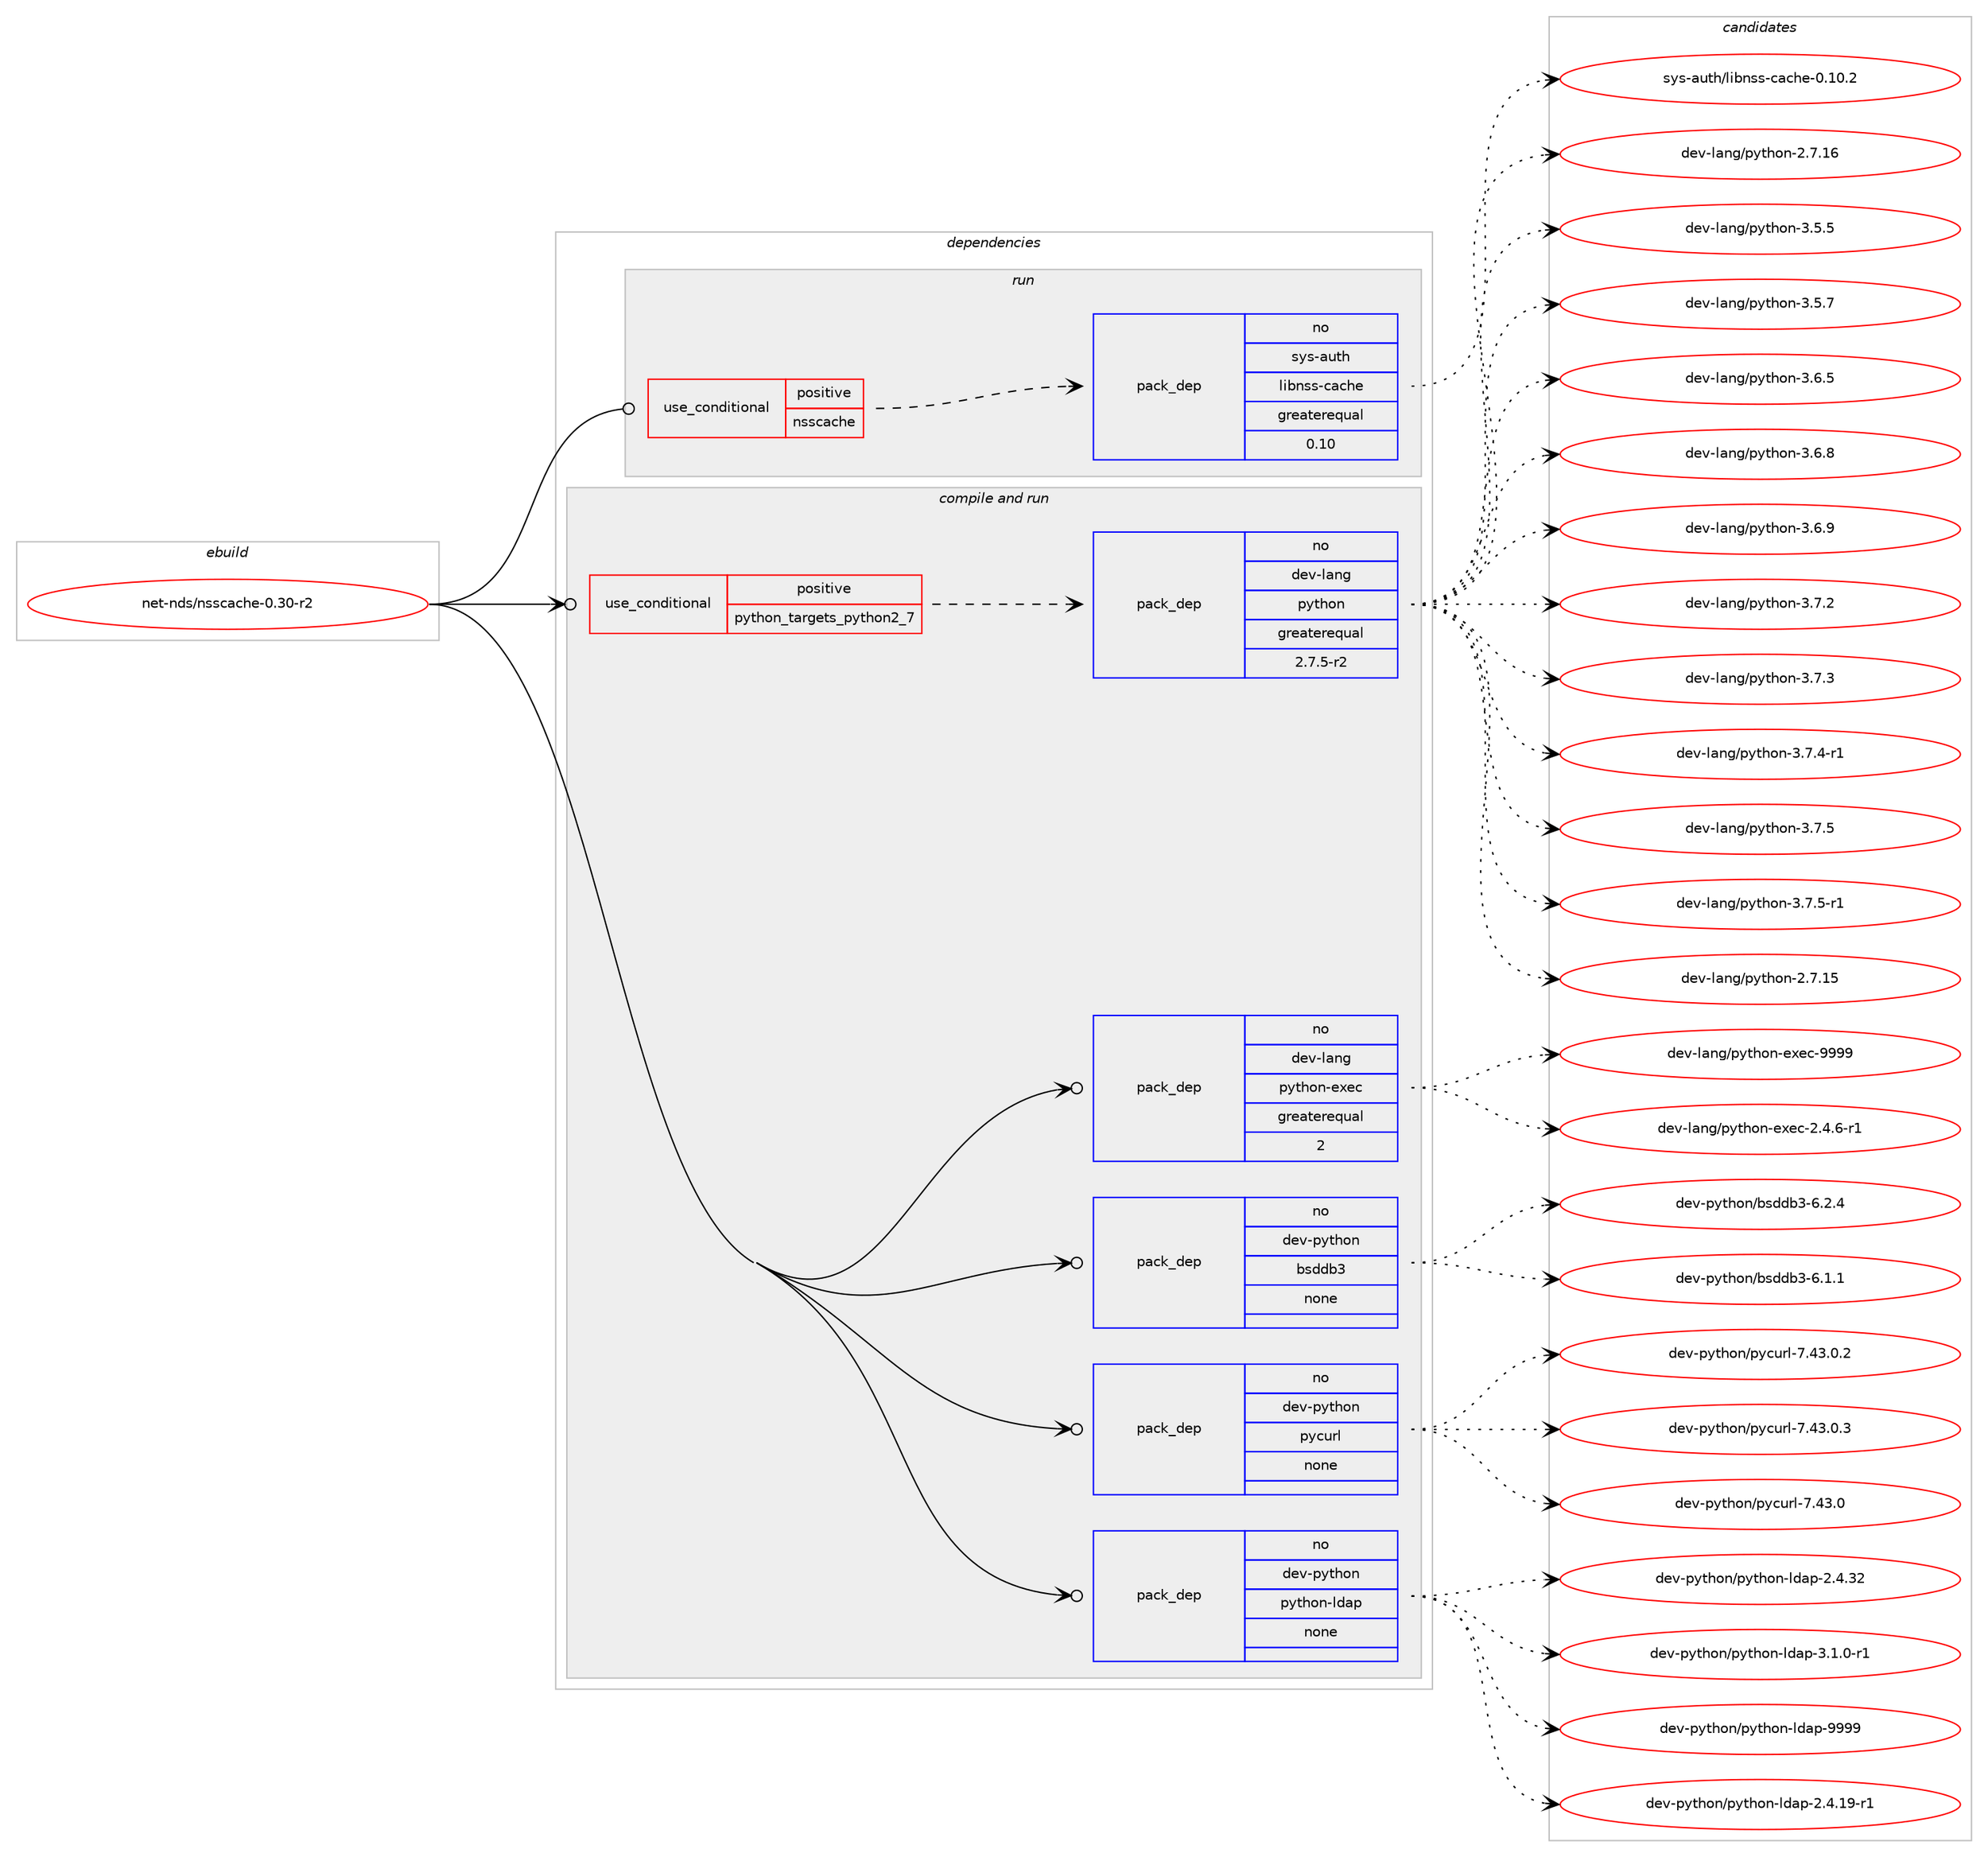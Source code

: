 digraph prolog {

# *************
# Graph options
# *************

newrank=true;
concentrate=true;
compound=true;
graph [rankdir=LR,fontname=Helvetica,fontsize=10,ranksep=1.5];#, ranksep=2.5, nodesep=0.2];
edge  [arrowhead=vee];
node  [fontname=Helvetica,fontsize=10];

# **********
# The ebuild
# **********

subgraph cluster_leftcol {
color=gray;
rank=same;
label=<<i>ebuild</i>>;
id [label="net-nds/nsscache-0.30-r2", color=red, width=4, href="../net-nds/nsscache-0.30-r2.svg"];
}

# ****************
# The dependencies
# ****************

subgraph cluster_midcol {
color=gray;
label=<<i>dependencies</i>>;
subgraph cluster_compile {
fillcolor="#eeeeee";
style=filled;
label=<<i>compile</i>>;
}
subgraph cluster_compileandrun {
fillcolor="#eeeeee";
style=filled;
label=<<i>compile and run</i>>;
subgraph cond204451 {
dependency838635 [label=<<TABLE BORDER="0" CELLBORDER="1" CELLSPACING="0" CELLPADDING="4"><TR><TD ROWSPAN="3" CELLPADDING="10">use_conditional</TD></TR><TR><TD>positive</TD></TR><TR><TD>python_targets_python2_7</TD></TR></TABLE>>, shape=none, color=red];
subgraph pack619400 {
dependency838636 [label=<<TABLE BORDER="0" CELLBORDER="1" CELLSPACING="0" CELLPADDING="4" WIDTH="220"><TR><TD ROWSPAN="6" CELLPADDING="30">pack_dep</TD></TR><TR><TD WIDTH="110">no</TD></TR><TR><TD>dev-lang</TD></TR><TR><TD>python</TD></TR><TR><TD>greaterequal</TD></TR><TR><TD>2.7.5-r2</TD></TR></TABLE>>, shape=none, color=blue];
}
dependency838635:e -> dependency838636:w [weight=20,style="dashed",arrowhead="vee"];
}
id:e -> dependency838635:w [weight=20,style="solid",arrowhead="odotvee"];
subgraph pack619401 {
dependency838637 [label=<<TABLE BORDER="0" CELLBORDER="1" CELLSPACING="0" CELLPADDING="4" WIDTH="220"><TR><TD ROWSPAN="6" CELLPADDING="30">pack_dep</TD></TR><TR><TD WIDTH="110">no</TD></TR><TR><TD>dev-lang</TD></TR><TR><TD>python-exec</TD></TR><TR><TD>greaterequal</TD></TR><TR><TD>2</TD></TR></TABLE>>, shape=none, color=blue];
}
id:e -> dependency838637:w [weight=20,style="solid",arrowhead="odotvee"];
subgraph pack619402 {
dependency838638 [label=<<TABLE BORDER="0" CELLBORDER="1" CELLSPACING="0" CELLPADDING="4" WIDTH="220"><TR><TD ROWSPAN="6" CELLPADDING="30">pack_dep</TD></TR><TR><TD WIDTH="110">no</TD></TR><TR><TD>dev-python</TD></TR><TR><TD>bsddb3</TD></TR><TR><TD>none</TD></TR><TR><TD></TD></TR></TABLE>>, shape=none, color=blue];
}
id:e -> dependency838638:w [weight=20,style="solid",arrowhead="odotvee"];
subgraph pack619403 {
dependency838639 [label=<<TABLE BORDER="0" CELLBORDER="1" CELLSPACING="0" CELLPADDING="4" WIDTH="220"><TR><TD ROWSPAN="6" CELLPADDING="30">pack_dep</TD></TR><TR><TD WIDTH="110">no</TD></TR><TR><TD>dev-python</TD></TR><TR><TD>pycurl</TD></TR><TR><TD>none</TD></TR><TR><TD></TD></TR></TABLE>>, shape=none, color=blue];
}
id:e -> dependency838639:w [weight=20,style="solid",arrowhead="odotvee"];
subgraph pack619404 {
dependency838640 [label=<<TABLE BORDER="0" CELLBORDER="1" CELLSPACING="0" CELLPADDING="4" WIDTH="220"><TR><TD ROWSPAN="6" CELLPADDING="30">pack_dep</TD></TR><TR><TD WIDTH="110">no</TD></TR><TR><TD>dev-python</TD></TR><TR><TD>python-ldap</TD></TR><TR><TD>none</TD></TR><TR><TD></TD></TR></TABLE>>, shape=none, color=blue];
}
id:e -> dependency838640:w [weight=20,style="solid",arrowhead="odotvee"];
}
subgraph cluster_run {
fillcolor="#eeeeee";
style=filled;
label=<<i>run</i>>;
subgraph cond204452 {
dependency838641 [label=<<TABLE BORDER="0" CELLBORDER="1" CELLSPACING="0" CELLPADDING="4"><TR><TD ROWSPAN="3" CELLPADDING="10">use_conditional</TD></TR><TR><TD>positive</TD></TR><TR><TD>nsscache</TD></TR></TABLE>>, shape=none, color=red];
subgraph pack619405 {
dependency838642 [label=<<TABLE BORDER="0" CELLBORDER="1" CELLSPACING="0" CELLPADDING="4" WIDTH="220"><TR><TD ROWSPAN="6" CELLPADDING="30">pack_dep</TD></TR><TR><TD WIDTH="110">no</TD></TR><TR><TD>sys-auth</TD></TR><TR><TD>libnss-cache</TD></TR><TR><TD>greaterequal</TD></TR><TR><TD>0.10</TD></TR></TABLE>>, shape=none, color=blue];
}
dependency838641:e -> dependency838642:w [weight=20,style="dashed",arrowhead="vee"];
}
id:e -> dependency838641:w [weight=20,style="solid",arrowhead="odot"];
}
}

# **************
# The candidates
# **************

subgraph cluster_choices {
rank=same;
color=gray;
label=<<i>candidates</i>>;

subgraph choice619400 {
color=black;
nodesep=1;
choice10010111845108971101034711212111610411111045504655464953 [label="dev-lang/python-2.7.15", color=red, width=4,href="../dev-lang/python-2.7.15.svg"];
choice10010111845108971101034711212111610411111045504655464954 [label="dev-lang/python-2.7.16", color=red, width=4,href="../dev-lang/python-2.7.16.svg"];
choice100101118451089711010347112121116104111110455146534653 [label="dev-lang/python-3.5.5", color=red, width=4,href="../dev-lang/python-3.5.5.svg"];
choice100101118451089711010347112121116104111110455146534655 [label="dev-lang/python-3.5.7", color=red, width=4,href="../dev-lang/python-3.5.7.svg"];
choice100101118451089711010347112121116104111110455146544653 [label="dev-lang/python-3.6.5", color=red, width=4,href="../dev-lang/python-3.6.5.svg"];
choice100101118451089711010347112121116104111110455146544656 [label="dev-lang/python-3.6.8", color=red, width=4,href="../dev-lang/python-3.6.8.svg"];
choice100101118451089711010347112121116104111110455146544657 [label="dev-lang/python-3.6.9", color=red, width=4,href="../dev-lang/python-3.6.9.svg"];
choice100101118451089711010347112121116104111110455146554650 [label="dev-lang/python-3.7.2", color=red, width=4,href="../dev-lang/python-3.7.2.svg"];
choice100101118451089711010347112121116104111110455146554651 [label="dev-lang/python-3.7.3", color=red, width=4,href="../dev-lang/python-3.7.3.svg"];
choice1001011184510897110103471121211161041111104551465546524511449 [label="dev-lang/python-3.7.4-r1", color=red, width=4,href="../dev-lang/python-3.7.4-r1.svg"];
choice100101118451089711010347112121116104111110455146554653 [label="dev-lang/python-3.7.5", color=red, width=4,href="../dev-lang/python-3.7.5.svg"];
choice1001011184510897110103471121211161041111104551465546534511449 [label="dev-lang/python-3.7.5-r1", color=red, width=4,href="../dev-lang/python-3.7.5-r1.svg"];
dependency838636:e -> choice10010111845108971101034711212111610411111045504655464953:w [style=dotted,weight="100"];
dependency838636:e -> choice10010111845108971101034711212111610411111045504655464954:w [style=dotted,weight="100"];
dependency838636:e -> choice100101118451089711010347112121116104111110455146534653:w [style=dotted,weight="100"];
dependency838636:e -> choice100101118451089711010347112121116104111110455146534655:w [style=dotted,weight="100"];
dependency838636:e -> choice100101118451089711010347112121116104111110455146544653:w [style=dotted,weight="100"];
dependency838636:e -> choice100101118451089711010347112121116104111110455146544656:w [style=dotted,weight="100"];
dependency838636:e -> choice100101118451089711010347112121116104111110455146544657:w [style=dotted,weight="100"];
dependency838636:e -> choice100101118451089711010347112121116104111110455146554650:w [style=dotted,weight="100"];
dependency838636:e -> choice100101118451089711010347112121116104111110455146554651:w [style=dotted,weight="100"];
dependency838636:e -> choice1001011184510897110103471121211161041111104551465546524511449:w [style=dotted,weight="100"];
dependency838636:e -> choice100101118451089711010347112121116104111110455146554653:w [style=dotted,weight="100"];
dependency838636:e -> choice1001011184510897110103471121211161041111104551465546534511449:w [style=dotted,weight="100"];
}
subgraph choice619401 {
color=black;
nodesep=1;
choice10010111845108971101034711212111610411111045101120101994550465246544511449 [label="dev-lang/python-exec-2.4.6-r1", color=red, width=4,href="../dev-lang/python-exec-2.4.6-r1.svg"];
choice10010111845108971101034711212111610411111045101120101994557575757 [label="dev-lang/python-exec-9999", color=red, width=4,href="../dev-lang/python-exec-9999.svg"];
dependency838637:e -> choice10010111845108971101034711212111610411111045101120101994550465246544511449:w [style=dotted,weight="100"];
dependency838637:e -> choice10010111845108971101034711212111610411111045101120101994557575757:w [style=dotted,weight="100"];
}
subgraph choice619402 {
color=black;
nodesep=1;
choice1001011184511212111610411111047981151001009851455446494649 [label="dev-python/bsddb3-6.1.1", color=red, width=4,href="../dev-python/bsddb3-6.1.1.svg"];
choice1001011184511212111610411111047981151001009851455446504652 [label="dev-python/bsddb3-6.2.4", color=red, width=4,href="../dev-python/bsddb3-6.2.4.svg"];
dependency838638:e -> choice1001011184511212111610411111047981151001009851455446494649:w [style=dotted,weight="100"];
dependency838638:e -> choice1001011184511212111610411111047981151001009851455446504652:w [style=dotted,weight="100"];
}
subgraph choice619403 {
color=black;
nodesep=1;
choice10010111845112121116104111110471121219911711410845554652514648 [label="dev-python/pycurl-7.43.0", color=red, width=4,href="../dev-python/pycurl-7.43.0.svg"];
choice100101118451121211161041111104711212199117114108455546525146484650 [label="dev-python/pycurl-7.43.0.2", color=red, width=4,href="../dev-python/pycurl-7.43.0.2.svg"];
choice100101118451121211161041111104711212199117114108455546525146484651 [label="dev-python/pycurl-7.43.0.3", color=red, width=4,href="../dev-python/pycurl-7.43.0.3.svg"];
dependency838639:e -> choice10010111845112121116104111110471121219911711410845554652514648:w [style=dotted,weight="100"];
dependency838639:e -> choice100101118451121211161041111104711212199117114108455546525146484650:w [style=dotted,weight="100"];
dependency838639:e -> choice100101118451121211161041111104711212199117114108455546525146484651:w [style=dotted,weight="100"];
}
subgraph choice619404 {
color=black;
nodesep=1;
choice10010111845112121116104111110471121211161041111104510810097112455046524649574511449 [label="dev-python/python-ldap-2.4.19-r1", color=red, width=4,href="../dev-python/python-ldap-2.4.19-r1.svg"];
choice1001011184511212111610411111047112121116104111110451081009711245504652465150 [label="dev-python/python-ldap-2.4.32", color=red, width=4,href="../dev-python/python-ldap-2.4.32.svg"];
choice100101118451121211161041111104711212111610411111045108100971124551464946484511449 [label="dev-python/python-ldap-3.1.0-r1", color=red, width=4,href="../dev-python/python-ldap-3.1.0-r1.svg"];
choice100101118451121211161041111104711212111610411111045108100971124557575757 [label="dev-python/python-ldap-9999", color=red, width=4,href="../dev-python/python-ldap-9999.svg"];
dependency838640:e -> choice10010111845112121116104111110471121211161041111104510810097112455046524649574511449:w [style=dotted,weight="100"];
dependency838640:e -> choice1001011184511212111610411111047112121116104111110451081009711245504652465150:w [style=dotted,weight="100"];
dependency838640:e -> choice100101118451121211161041111104711212111610411111045108100971124551464946484511449:w [style=dotted,weight="100"];
dependency838640:e -> choice100101118451121211161041111104711212111610411111045108100971124557575757:w [style=dotted,weight="100"];
}
subgraph choice619405 {
color=black;
nodesep=1;
choice115121115459711711610447108105981101151154599979910410145484649484650 [label="sys-auth/libnss-cache-0.10.2", color=red, width=4,href="../sys-auth/libnss-cache-0.10.2.svg"];
dependency838642:e -> choice115121115459711711610447108105981101151154599979910410145484649484650:w [style=dotted,weight="100"];
}
}

}
